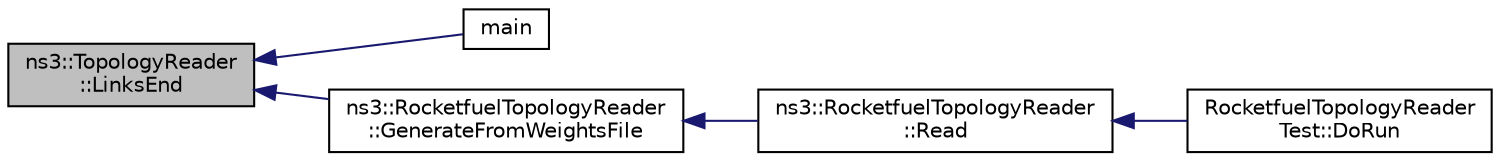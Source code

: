 digraph "ns3::TopologyReader::LinksEnd"
{
  edge [fontname="Helvetica",fontsize="10",labelfontname="Helvetica",labelfontsize="10"];
  node [fontname="Helvetica",fontsize="10",shape=record];
  rankdir="LR";
  Node1 [label="ns3::TopologyReader\l::LinksEnd",height=0.2,width=0.4,color="black", fillcolor="grey75", style="filled", fontcolor="black"];
  Node1 -> Node2 [dir="back",color="midnightblue",fontsize="10",style="solid"];
  Node2 [label="main",height=0.2,width=0.4,color="black", fillcolor="white", style="filled",URL="$df/d1d/topology-example-sim_8cc.html#a0ddf1224851353fc92bfbff6f499fa97"];
  Node1 -> Node3 [dir="back",color="midnightblue",fontsize="10",style="solid"];
  Node3 [label="ns3::RocketfuelTopologyReader\l::GenerateFromWeightsFile",height=0.2,width=0.4,color="black", fillcolor="white", style="filled",URL="$d6/d12/classns3_1_1RocketfuelTopologyReader.html#a44bf6bb1a27f15e05207af0af78a5588",tooltip="Topology read function from a file containing the nodes weights. "];
  Node3 -> Node4 [dir="back",color="midnightblue",fontsize="10",style="solid"];
  Node4 [label="ns3::RocketfuelTopologyReader\l::Read",height=0.2,width=0.4,color="black", fillcolor="white", style="filled",URL="$d6/d12/classns3_1_1RocketfuelTopologyReader.html#aecde048f1ebfdce6e886cba1a798f0b1",tooltip="Main topology reading function. "];
  Node4 -> Node5 [dir="back",color="midnightblue",fontsize="10",style="solid"];
  Node5 [label="RocketfuelTopologyReader\lTest::DoRun",height=0.2,width=0.4,color="black", fillcolor="white", style="filled",URL="$dc/df6/classRocketfuelTopologyReaderTest.html#a5e947257785045c8f59f6f1ee382a6a1",tooltip="Implementation to actually run this TestCase. "];
}
